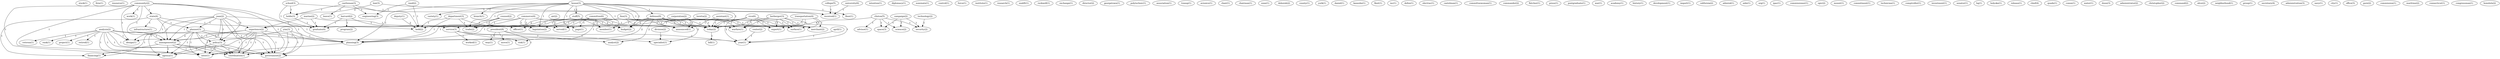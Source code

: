 digraph G {
  stock [ label="stock(1)" ];
  firm [ label="firm(1)" ];
  resource [ label="resource(1)" ];
  castleman [ label="castleman(3)" ];
  leave [ label="leave(1)" ];
  holds [ label="holds(3)" ];
  engineering [ label="engineering(3)" ];
  held [ label="held(2)" ];
  intention [ label="intention(1)" ];
  diplomacy [ label="diplomacy(1)" ];
  nominate [ label="nominate(1)" ];
  control [ label="control(1)" ];
  force [ label="force(1)" ];
  institute [ label="institute(1)" ];
  research [ label="research(1)" ];
  analysis [ label="analysis(2)" ];
  project [ label="project(1)" ];
  retired [ label="retired(1)" ];
  veteran [ label="veteran(1)" ];
  design [ label="design(1)" ];
  rank [ label="rank(1)" ];
  management [ label="management(2)" ];
  agency [ label="agency(1)" ];
  year [ label="year(1)" ];
  coordination [ label="coordination(1)" ];
  government [ label="government(2)" ];
  inter [ label="inter(1)" ];
  sealift [ label="sealift(1)" ];
  community [ label="community(2)" ];
  work [ label="work(1)" ];
  state [ label="state(4)" ];
  policy [ label="policy(3)" ];
  rockwell [ label="rockwell(1)" ];
  marine [ label="marine(2)" ];
  officer [ label="officer(1)" ];
  experience [ label="experience(2)" ];
  graduate [ label="graduate(4)" ];
  exchange [ label="exchange(1)" ];
  director [ label="director(2)" ];
  georgetown [ label="georgetown(1)" ];
  house [ label="house(3)" ];
  floor [ label="floor(1)" ];
  variety [ label="variety(1)" ];
  defense [ label="defense(9)" ];
  branch [ label="branch(1)" ];
  staff [ label="staff(5)" ];
  announced [ label="announced(1)" ];
  budget [ label="budget(2)" ];
  page [ label="page(1)" ];
  today [ label="today(2)" ];
  legislation [ label="legislation(2)" ];
  member [ label="member(1)" ];
  trade [ label="trade(2)" ];
  planning [ label="planning(3)" ];
  polytechnic [ label="polytechnic(1)" ];
  association [ label="association(1)" ];
  harvard [ label="harvard(2)" ];
  program [ label="program(2)" ];
  service [ label="service(3)" ];
  rand [ label="rand(2)" ];
  transp [ label="transp(1)" ];
  avionics [ label="avionics(1)" ];
  chair [ label="chair(1)" ];
  corporation [ label="corporation(2)" ];
  risk [ label="risk(1)" ];
  analyst [ label="analyst(2)" ];
  warfare [ label="warfare(1)" ];
  merchant [ label="merchant(2)" ];
  expert [ label="expert(1)" ];
  surface [ label="surface(1)" ];
  specialist [ label="specialist(1)" ];
  chairman [ label="chairman(1)" ];
  zone [ label="zone(1)" ];
  deborah [ label="deborah(2)" ];
  county [ label="county(1)" ];
  school [ label="school(3)" ];
  received [ label="received(1)" ];
  department [ label="department(3)" ];
  york [ label="york(1)" ];
  daniel [ label="daniel(1)" ];
  kaneohe [ label="kaneohe(1)" ];
  finn [ label="finn(3)" ];
  assistant [ label="assistant(1)" ];
  law [ label="law(3)" ];
  joan [ label="joan(2)" ];
  planner [ label="planner(3)" ];
  fleet [ label="fleet(1)" ];
  inc [ label="inc(1)" ];
  defen [ label="defen(1)" ];
  electrac [ label="electrac(1)" ];
  castelman [ label="castelman(1)" ];
  committeewoman [ label="committeewoman(1)" ];
  worked [ label="worked(1)" ];
  deputy [ label="deputy(1)" ];
  infrastructure [ label="infrastructure(1)" ];
  financing [ label="financing(1)" ];
  commander [ label="commander(2)" ];
  fletcher [ label="fletcher(1)" ];
  press [ label="press(1)" ];
  counsel [ label="counsel(2)" ];
  postgraduate [ label="postgraduate(1)" ];
  technology [ label="technology(2)" ];
  security [ label="security(2)" ];
  commerce [ label="commerce(4)" ];
  served [ label="served(1)" ];
  war [ label="war(1)" ];
  academy [ label="academy(1)" ];
  history [ label="history(1)" ];
  vice [ label="vice(6)" ];
  development [ label="development(1)" ];
  import [ label="import(1)" ];
  california [ label="california(2)" ];
  admiral [ label="admiral(1)" ];
  college [ label="college(5)" ];
  aide [ label="aide(1)" ];
  loretta [ label="loretta(2)" ];
  org [ label="org(1)" ];
  center [ label="center(2)" ];
  ipac [ label="ipac(1)" ];
  commissioner [ label="commissioner(1)" ];
  clinton [ label="clinton(5)" ];
  science [ label="science(2)" ];
  space [ label="space(3)" ];
  advisor [ label="advisor(1)" ];
  opic [ label="opic(2)" ];
  mount [ label="mount(1)" ];
  commitment [ label="commitment(1)" ];
  technician [ label="technician(1)" ];
  university [ label="university(6)" ];
  comptroller [ label="comptroller(1)" ];
  investment [ label="investment(1)" ];
  senator [ label="senator(1)" ];
  herberger [ label="herberger(3)" ];
  air [ label="air(2)" ];
  hq [ label="hq(1)" ];
  holyoke [ label="holyoke(1)" ];
  committee [ label="committee(6)" ];
  release [ label="release(1)" ];
  bill [ label="bill(1)" ];
  chief [ label="chief(4)" ];
  quade [ label="quade(1)" ];
  comm [ label="comm(1)" ];
  water [ label="water(1)" ];
  dunn [ label="dunn(3)" ];
  campaign [ label="campaign(2)" ];
  administrator [ label="administrator(2)" ];
  transportation [ label="transportation(4)" ];
  christopher [ label="christopher(2)" ];
  command [ label="command(2)" ];
  april [ label="april(1)" ];
  yim [ label="yim(3)" ];
  alice [ label="alice(2)" ];
  neighborhood [ label="neighborhood(1)" ];
  group [ label="group(1)" ];
  president [ label="president(8)" ];
  way [ label="way(1)" ];
  move [ label="move(1)" ];
  secretary [ label="secretary(4)" ];
  administration [ label="administration(3)" ];
  navy [ label="navy(1)" ];
  city [ label="city(1)" ];
  office [ label="office(3)" ];
  division [ label="division(2)" ];
  gore [ label="gore(2)" ];
  commission [ label="commission(1)" ];
  maritime [ label="maritime(2)" ];
  connecticut [ label="connecticut(1)" ];
  congressman [ label="congressman(1)" ];
  honolulu [ label="honolulu(2)" ];
  castleman -> leave [ label="1" ];
  castleman -> holds [ label="1" ];
  castleman -> engineering [ label="1" ];
  castleman -> held [ label="1" ];
  analysis -> project [ label="1" ];
  analysis -> retired [ label="1" ];
  analysis -> veteran [ label="1" ];
  analysis -> design [ label="1" ];
  analysis -> rank [ label="1" ];
  analysis -> management [ label="1" ];
  analysis -> agency [ label="1" ];
  analysis -> year [ label="1" ];
  analysis -> coordination [ label="1" ];
  analysis -> government [ label="1" ];
  analysis -> inter [ label="1" ];
  community -> work [ label="1" ];
  community -> state [ label="1" ];
  community -> design [ label="1" ];
  community -> management [ label="1" ];
  community -> policy [ label="1" ];
  community -> agency [ label="1" ];
  community -> coordination [ label="1" ];
  community -> government [ label="1" ];
  community -> inter [ label="1" ];
  marine -> officer [ label="1" ];
  marine -> experience [ label="1" ];
  marine -> graduate [ label="1" ];
  house -> floor [ label="1" ];
  house -> variety [ label="1" ];
  house -> defense [ label="1" ];
  house -> branch [ label="1" ];
  house -> staff [ label="1" ];
  house -> announced [ label="1" ];
  house -> budget [ label="1" ];
  house -> page [ label="1" ];
  house -> today [ label="1" ];
  house -> legislation [ label="1" ];
  house -> member [ label="1" ];
  house -> trade [ label="1" ];
  house -> planning [ label="1" ];
  harvard -> program [ label="1" ];
  harvard -> service [ label="1" ];
  harvard -> graduate [ label="1" ];
  rand -> engineering [ label="1" ];
  rand -> held [ label="1" ];
  corporation -> announced [ label="1" ];
  corporation -> held [ label="1" ];
  corporation -> today [ label="1" ];
  defense -> officer [ label="1" ];
  defense -> experience [ label="1" ];
  defense -> announced [ label="1" ];
  defense -> risk [ label="2" ];
  defense -> analyst [ label="2" ];
  defense -> budget [ label="2" ];
  defense -> today [ label="1" ];
  defense -> warfare [ label="1" ];
  defense -> merchant [ label="1" ];
  defense -> expert [ label="1" ];
  defense -> surface [ label="1" ];
  defense -> specialist [ label="2" ];
  school -> holds [ label="1" ];
  school -> graduate [ label="1" ];
  school -> received [ label="1" ];
  department -> held [ label="1" ];
  department -> legislation [ label="1" ];
  department -> trade [ label="1" ];
  department -> planning [ label="1" ];
  finn -> graduate [ label="1" ];
  finn -> announced [ label="1" ];
  finn -> today [ label="1" ];
  assistant -> announced [ label="1" ];
  assistant -> today [ label="1" ];
  law -> holds [ label="2" ];
  law -> received [ label="1" ];
  joan -> experience [ label="1" ];
  joan -> design [ label="1" ];
  joan -> planner [ label="1" ];
  joan -> management [ label="1" ];
  joan -> policy [ label="1" ];
  joan -> agency [ label="1" ];
  joan -> coordination [ label="1" ];
  joan -> government [ label="1" ];
  joan -> planning [ label="1" ];
  joan -> inter [ label="1" ];
  staff -> service [ label="1" ];
  staff -> held [ label="2" ];
  staff -> budget [ label="1" ];
  staff -> member [ label="1" ];
  experience -> design [ label="1" ];
  experience -> management [ label="1" ];
  experience -> policy [ label="1" ];
  experience -> agency [ label="1" ];
  experience -> coordination [ label="1" ];
  experience -> government [ label="1" ];
  experience -> planning [ label="1" ];
  experience -> inter [ label="1" ];
  holds -> graduate [ label="1" ];
  service -> risk [ label="1" ];
  service -> analyst [ label="1" ];
  service -> worked [ label="1" ];
  service -> specialist [ label="1" ];
  deputy -> held [ label="2" ];
  state -> infrastructure [ label="1" ];
  state -> planner [ label="1" ];
  state -> management [ label="1" ];
  state -> held [ label="1" ];
  state -> financing [ label="1" ];
  counsel -> legislation [ label="1" ];
  counsel -> trade [ label="1" ];
  counsel -> planning [ label="1" ];
  technology -> security [ label="1" ];
  commerce -> served [ label="1" ];
  commerce -> today [ label="2" ];
  commerce -> legislation [ label="1" ];
  commerce -> trade [ label="1" ];
  commerce -> planning [ label="1" ];
  planner -> management [ label="2" ];
  planner -> policy [ label="1" ];
  planner -> agency [ label="1" ];
  planner -> financing [ label="1" ];
  planner -> coordination [ label="1" ];
  planner -> government [ label="1" ];
  planner -> planning [ label="1" ];
  planner -> inter [ label="1" ];
  vice -> held [ label="1" ];
  vice -> today [ label="1" ];
  vice -> warfare [ label="1" ];
  vice -> merchant [ label="1" ];
  vice -> year [ label="2" ];
  vice -> expert [ label="1" ];
  vice -> surface [ label="1" ];
  management -> agency [ label="1" ];
  management -> financing [ label="1" ];
  management -> coordination [ label="1" ];
  management -> government [ label="1" ];
  management -> inter [ label="1" ];
  college -> received [ label="1" ];
  loretta -> served [ label="1" ];
  loretta -> today [ label="1" ];
  center -> year [ label="1" ];
  clinton -> today [ label="4" ];
  clinton -> security [ label="1" ];
  clinton -> science [ label="1" ];
  clinton -> space [ label="1" ];
  clinton -> advisor [ label="1" ];
  university -> received [ label="1" ];
  herberger -> today [ label="1" ];
  herberger -> warfare [ label="1" ];
  herberger -> merchant [ label="1" ];
  herberger -> year [ label="1" ];
  herberger -> expert [ label="1" ];
  herberger -> surface [ label="1" ];
  air -> served [ label="1" ];
  policy -> agency [ label="1" ];
  policy -> coordination [ label="1" ];
  policy -> government [ label="1" ];
  policy -> inter [ label="1" ];
  committee -> served [ label="1" ];
  committee -> budget [ label="1" ];
  committee -> page [ label="1" ];
  committee -> legislation [ label="1" ];
  committee -> member [ label="1" ];
  committee -> warfare [ label="1" ];
  committee -> merchant [ label="1" ];
  committee -> trade [ label="1" ];
  committee -> expert [ label="1" ];
  committee -> planning [ label="1" ];
  committee -> surface [ label="1" ];
  today -> bill [ label="1" ];
  campaign -> security [ label="1" ];
  campaign -> science [ label="1" ];
  campaign -> space [ label="1" ];
  transportation -> warfare [ label="1" ];
  transportation -> merchant [ label="1" ];
  transportation -> expert [ label="1" ];
  transportation -> surface [ label="1" ];
  april -> year [ label="1" ];
  yim -> coordination [ label="1" ];
  yim -> government [ label="1" ];
  yim -> planning [ label="1" ];
  yim -> inter [ label="1" ];
  president -> way [ label="1" ];
  president -> year [ label="1" ];
  president -> move [ label="1" ];
  president -> government [ label="1" ];
  division -> specialist [ label="1" ];
  planning -> inter [ label="1" ];
}

